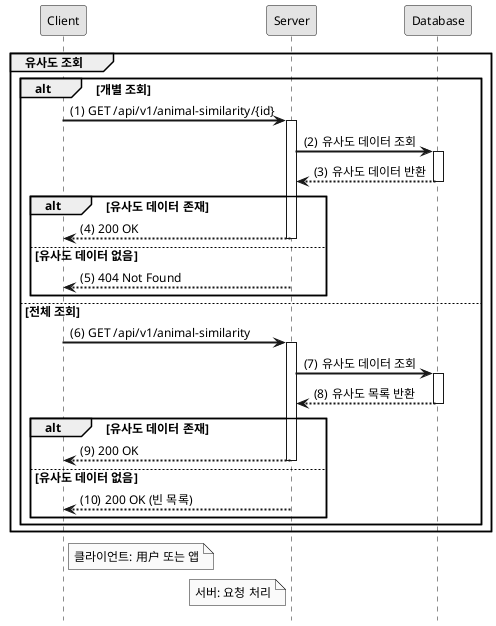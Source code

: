 @startuml
hide footbox
autoactivate on
skinparam monochrome true
skinparam shadowing false
skinparam defaultFontSize 12
skinparam defaultFontName Arial
skinparam sequenceArrowThickness 2

participant "Client" as C
participant "Server" as S
participant "Database" as DB

group 유사도 조회
    autonumber 1 "(0)"
    alt 개별 조회
        C -> S: GET /api/v1/animal-similarity/{id}
        S -> DB: 유사도 데이터 조회
        DB --> S: 유사도 데이터 반환
        alt 유사도 데이터 존재
            S --> C: 200 OK
        else 유사도 데이터 없음
            S --> C: 404 Not Found
        end
    else 전체 조회
        C -> S: GET /api/v1/animal-similarity
        S -> DB: 유사도 데이터 조회
        DB --> S: 유사도 목록 반환
        alt 유사도 데이터 존재
            S --> C: 200 OK
        else 유사도 데이터 없음
            S --> C: 200 OK (빈 목록)
        end
    end
end

note right of C: 클라이언트: 用户 또는 앱
note left of S: 서버: 요청 처리
@enduml